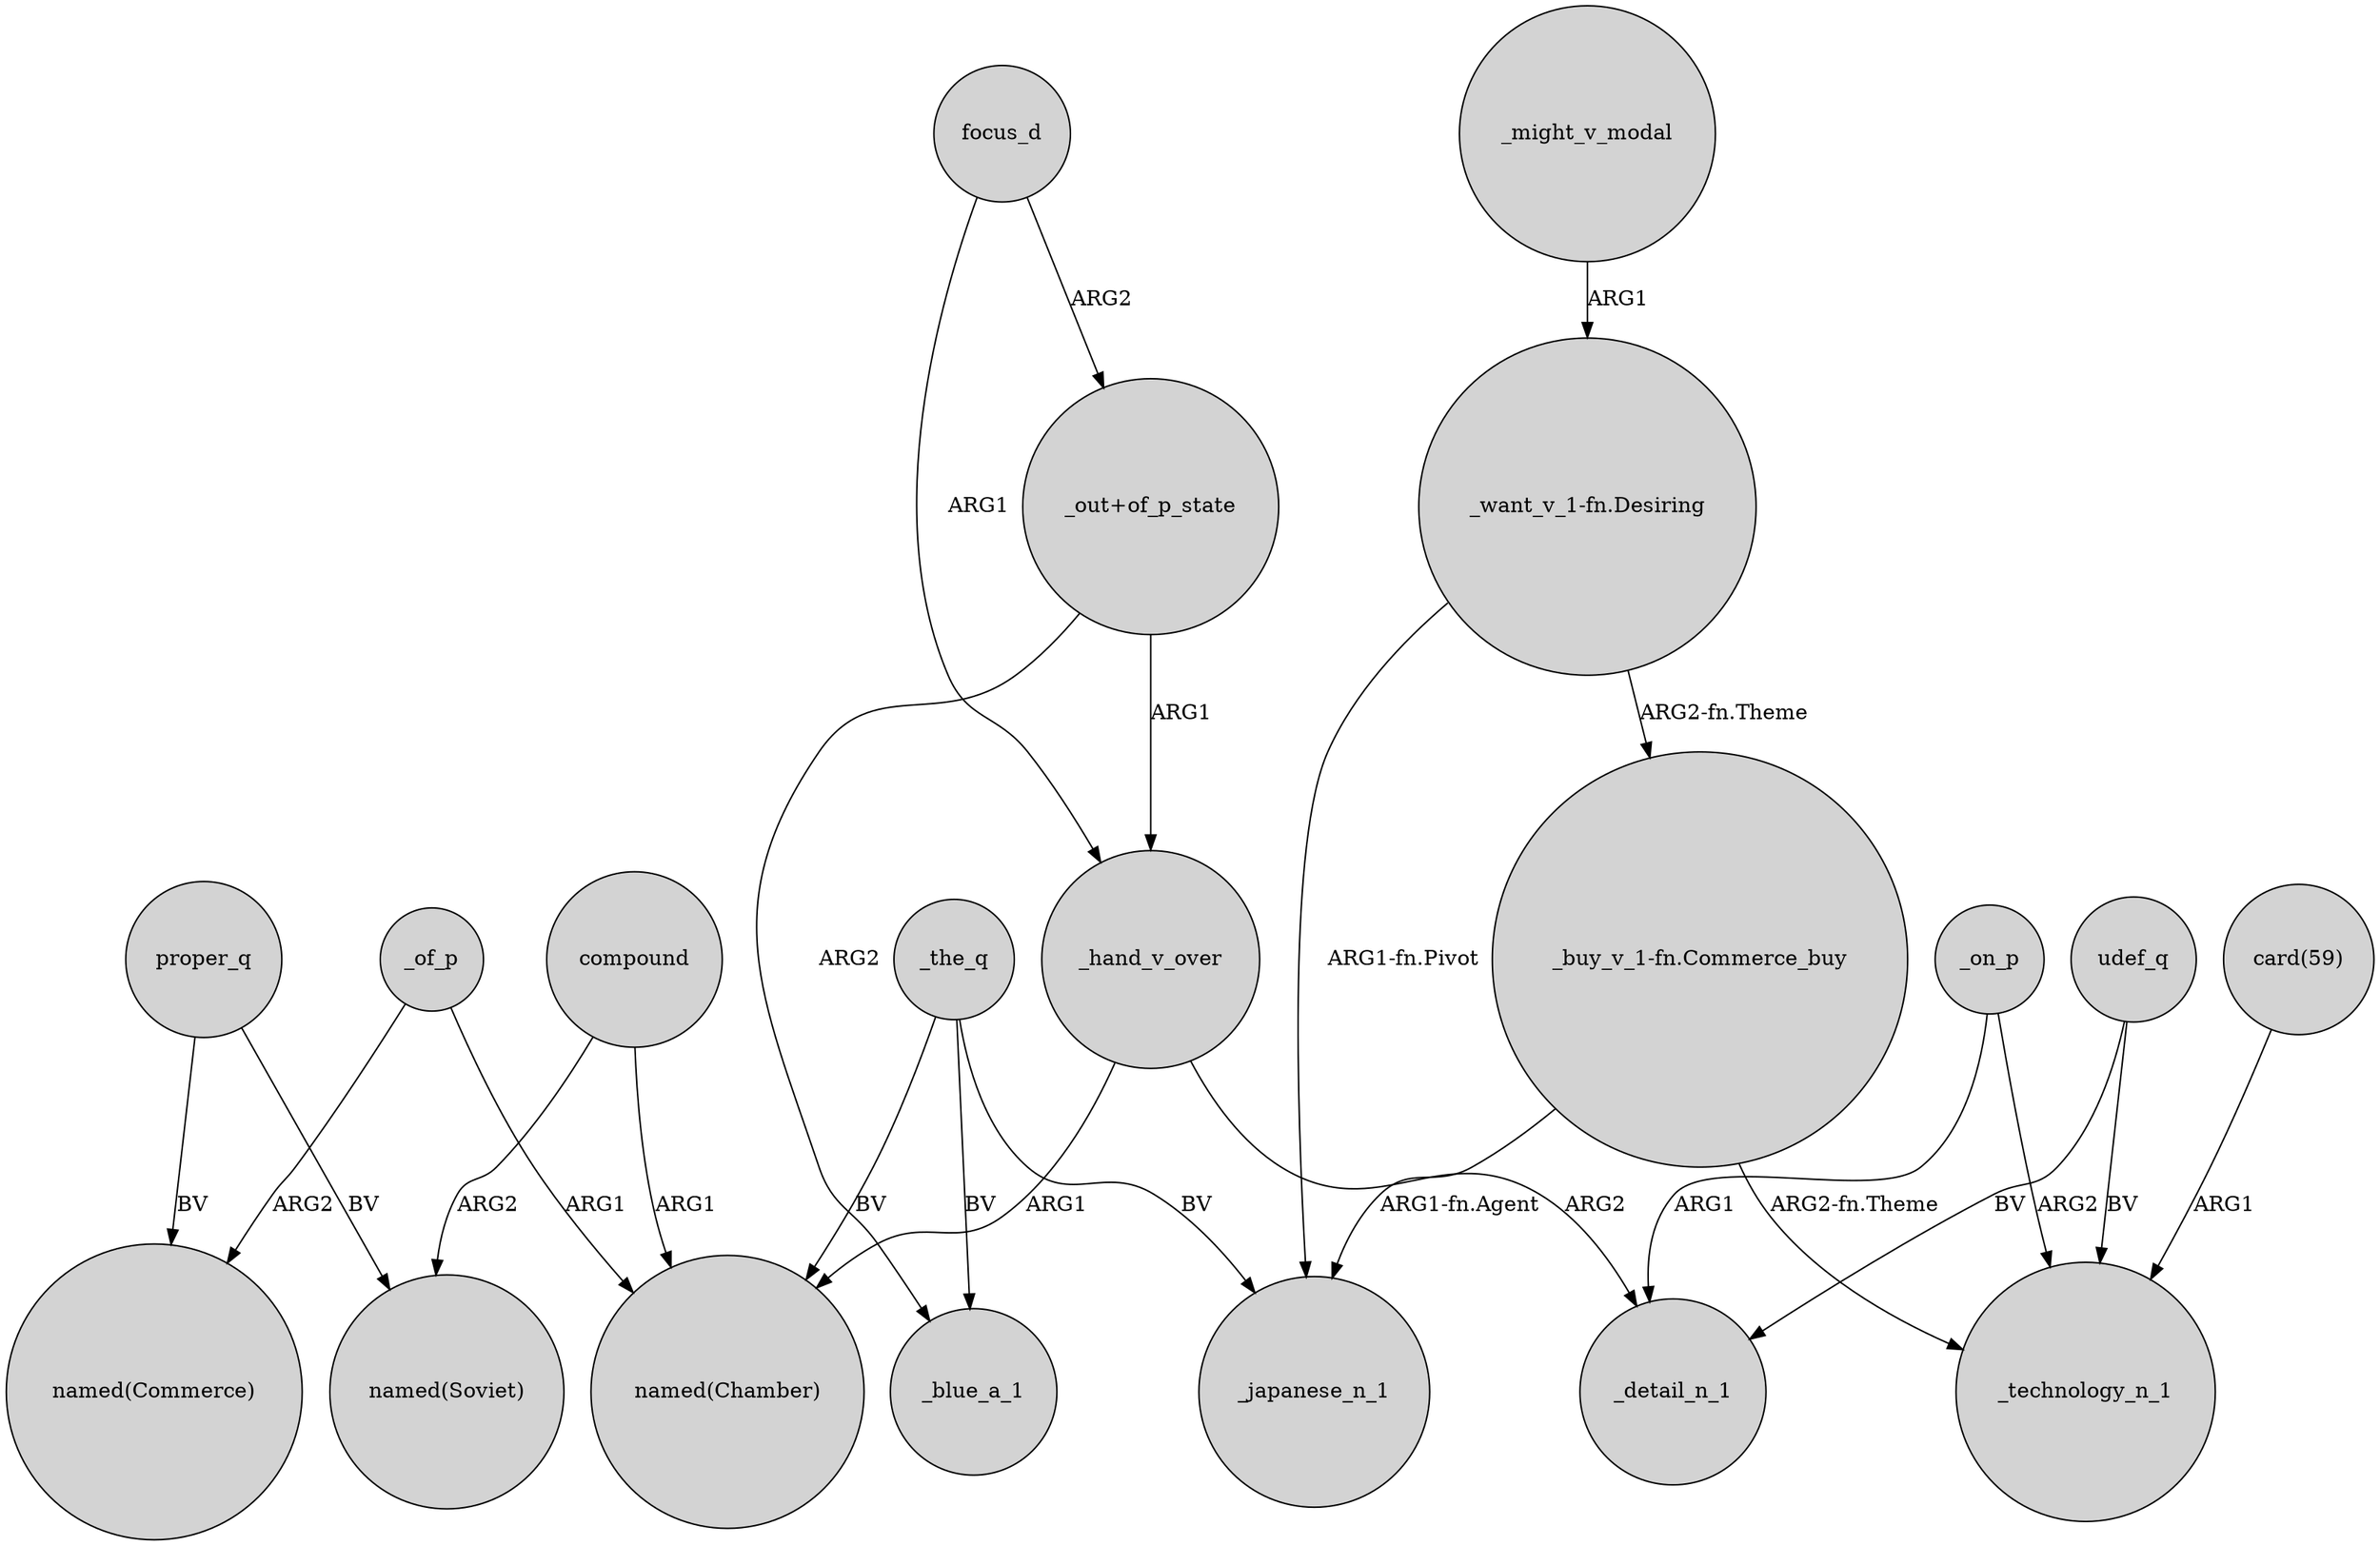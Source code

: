 digraph {
	node [shape=circle style=filled]
	compound -> "named(Chamber)" [label=ARG1]
	_hand_v_over -> "named(Chamber)" [label=ARG1]
	_hand_v_over -> _detail_n_1 [label=ARG2]
	focus_d -> "_out+of_p_state" [label=ARG2]
	_the_q -> _blue_a_1 [label=BV]
	"_out+of_p_state" -> _hand_v_over [label=ARG1]
	_of_p -> "named(Commerce)" [label=ARG2]
	focus_d -> _hand_v_over [label=ARG1]
	proper_q -> "named(Soviet)" [label=BV]
	"_buy_v_1-fn.Commerce_buy" -> _japanese_n_1 [label="ARG1-fn.Agent"]
	_on_p -> _technology_n_1 [label=ARG2]
	_the_q -> _japanese_n_1 [label=BV]
	"_want_v_1-fn.Desiring" -> "_buy_v_1-fn.Commerce_buy" [label="ARG2-fn.Theme"]
	_on_p -> _detail_n_1 [label=ARG1]
	"_want_v_1-fn.Desiring" -> _japanese_n_1 [label="ARG1-fn.Pivot"]
	_of_p -> "named(Chamber)" [label=ARG1]
	_might_v_modal -> "_want_v_1-fn.Desiring" [label=ARG1]
	compound -> "named(Soviet)" [label=ARG2]
	udef_q -> _technology_n_1 [label=BV]
	proper_q -> "named(Commerce)" [label=BV]
	"card(59)" -> _technology_n_1 [label=ARG1]
	"_buy_v_1-fn.Commerce_buy" -> _technology_n_1 [label="ARG2-fn.Theme"]
	udef_q -> _detail_n_1 [label=BV]
	_the_q -> "named(Chamber)" [label=BV]
	"_out+of_p_state" -> _blue_a_1 [label=ARG2]
}
